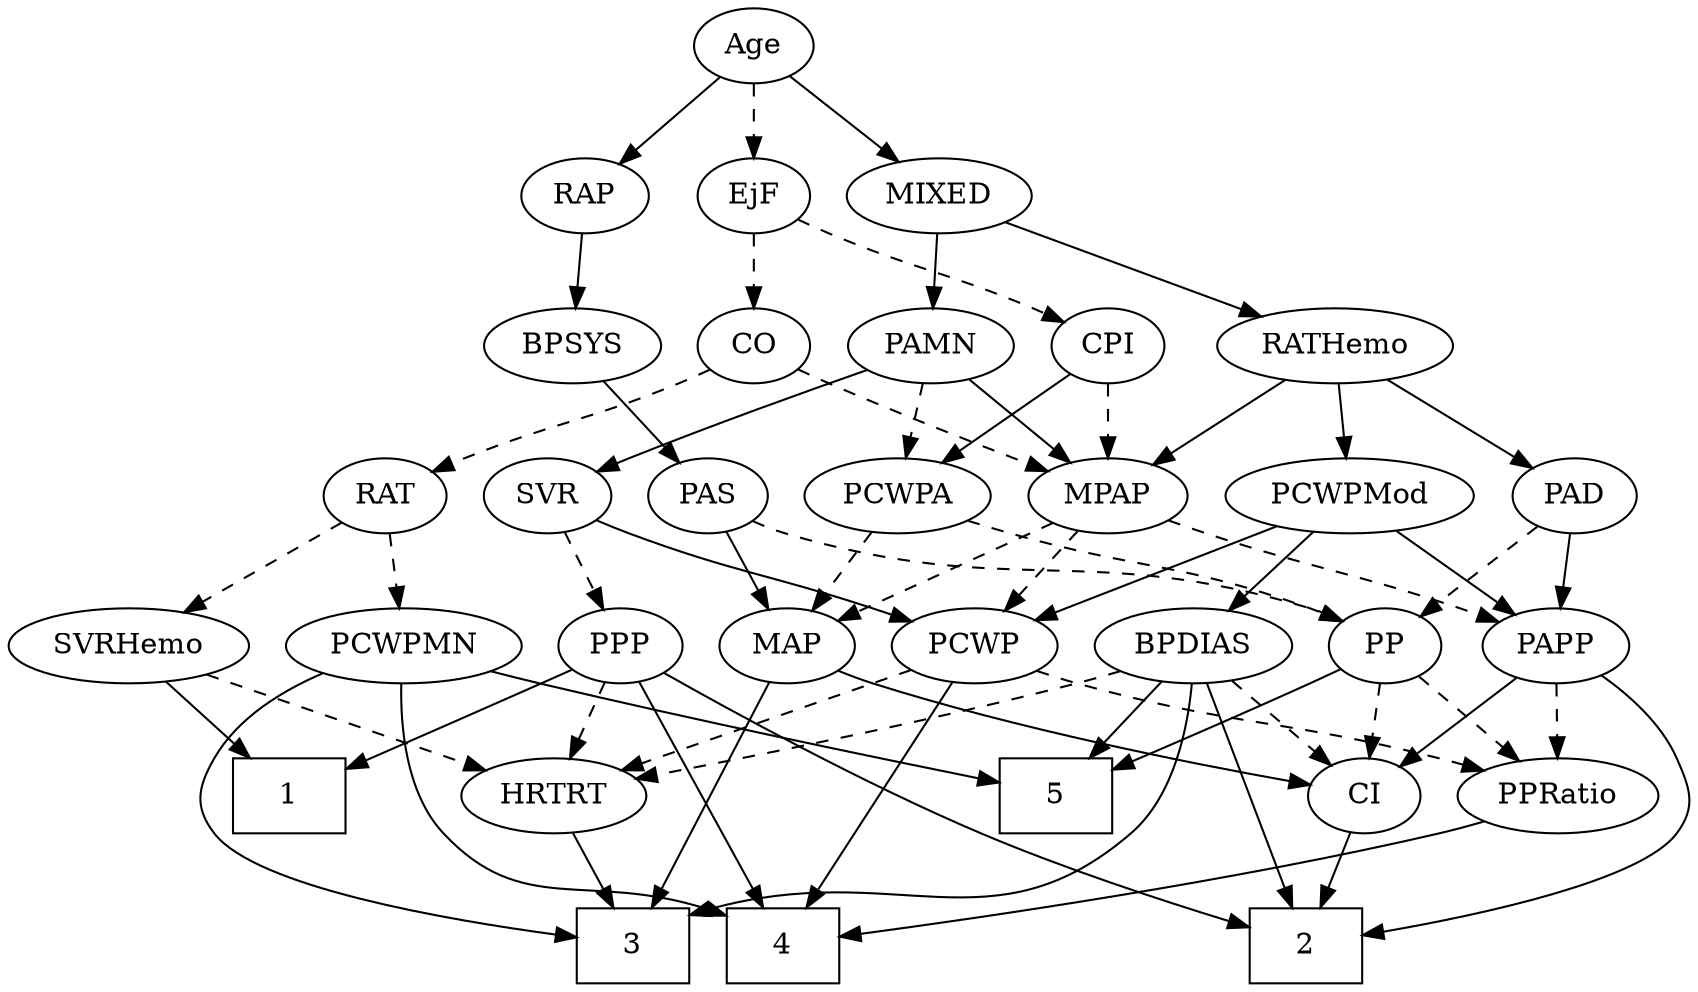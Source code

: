 strict digraph {
	graph [bb="0,0,739.6,468"];
	node [label="\N"];
	1	[height=0.5,
		pos="27,90",
		shape=box,
		width=0.75];
	2	[height=0.5,
		pos="509,18",
		shape=box,
		width=0.75];
	3	[height=0.5,
		pos="184,18",
		shape=box,
		width=0.75];
	4	[height=0.5,
		pos="351,18",
		shape=box,
		width=0.75];
	5	[height=0.5,
		pos="501,90",
		shape=box,
		width=0.75];
	Age	[height=0.5,
		pos="456,450",
		width=0.75];
	EjF	[height=0.5,
		pos="371,378",
		width=0.75];
	Age -> EjF	[pos="e,387.34,392.46 439.61,435.5 427.03,425.14 409.46,410.67 395.25,398.97",
		style=dashed];
	RAP	[height=0.5,
		pos="588,378",
		width=0.77632];
	Age -> RAP	[pos="e,567.08,390.09 476.62,438.06 498.49,426.47 533.22,408.05 558.08,394.86",
		style=solid];
	MIXED	[height=0.5,
		pos="456,378",
		width=1.1193];
	Age -> MIXED	[pos="e,456,396.1 456,431.7 456,423.98 456,414.71 456,406.11",
		style=solid];
	CO	[height=0.5,
		pos="271,306",
		width=0.75];
	EjF -> CO	[pos="e,289.06,319.64 353.12,364.49 337.72,353.7 315.26,337.98 297.72,325.7",
		style=dashed];
	CPI	[height=0.5,
		pos="550,306",
		width=0.75];
	EjF -> CPI	[pos="e,528.86,317.48 392.14,366.52 396.97,364.26 402.13,361.96 407,360 453.54,341.26 467.46,342.74 514,324 515.83,323.26 517.69,322.48 \
519.57,321.67",
		style=dashed];
	BPSYS	[height=0.5,
		pos="635,306",
		width=1.0471];
	RAP -> BPSYS	[pos="e,624.05,323.31 598.67,361.12 604.47,352.47 611.79,341.58 618.33,331.83",
		style=solid];
	PAMN	[height=0.5,
		pos="352,306",
		width=1.011];
	MIXED -> PAMN	[pos="e,372.91,321.08 434.7,362.67 419.32,352.31 398.35,338.2 381.37,326.77",
		style=solid];
	RATHemo	[height=0.5,
		pos="456,306",
		width=1.3721];
	MIXED -> RATHemo	[pos="e,456,324.1 456,359.7 456,351.98 456,342.71 456,334.11",
		style=solid];
	MPAP	[height=0.5,
		pos="455,234",
		width=0.97491];
	MAP	[height=0.5,
		pos="534,162",
		width=0.84854];
	MPAP -> MAP	[pos="e,517.81,177.35 471.75,218.15 482.9,208.28 497.71,195.15 510.09,184.19",
		style=dashed];
	PCWP	[height=0.5,
		pos="450,162",
		width=0.97491];
	MPAP -> PCWP	[pos="e,451.22,180.1 453.76,215.7 453.21,207.98 452.55,198.71 451.94,190.11",
		style=dashed];
	PAPP	[height=0.5,
		pos="687,162",
		width=0.88464];
	MPAP -> PAPP	[pos="e,662.51,173.87 481.8,222.02 487.43,219.89 493.37,217.77 499,216 563.17,195.84 582.08,200.94 646,180 648.29,179.25 650.62,178.43 \
652.97,177.57",
		style=dashed];
	PAS	[height=0.5,
		pos="637,234",
		width=0.75];
	BPSYS -> PAS	[pos="e,636.51,252.1 635.49,287.7 635.71,279.98 635.98,270.71 636.23,262.11",
		style=solid];
	PAD	[height=0.5,
		pos="711,234",
		width=0.79437];
	PP	[height=0.5,
		pos="610,162",
		width=0.75];
	PAD -> PP	[pos="e,628.07,175.52 692.48,220.16 676.86,209.34 654.31,193.71 636.74,181.53",
		style=dashed];
	PAD -> PAPP	[pos="e,692.76,179.79 705.19,216.05 702.45,208.06 699.11,198.33 696.05,189.4",
		style=solid];
	CO -> MPAP	[pos="e,428.06,245.58 292.15,294.55 296.99,292.29 302.14,289.98 307,288 352.29,269.53 365.07,268.82 411,252 413.51,251.08 416.09,250.12 \
418.69,249.14",
		style=dashed];
	RAT	[height=0.5,
		pos="179,234",
		width=0.75827];
	CO -> RAT	[pos="e,196.23,248.11 253.7,291.83 239.82,281.27 220.14,266.3 204.46,254.37",
		style=dashed];
	PAS -> MAP	[pos="e,553.3,176.12 618.59,220.49 602.77,209.74 579.74,194.09 561.7,181.83",
		style=solid];
	PAS -> PP	[pos="e,616.54,179.96 630.6,216.41 627.49,208.34 623.67,198.43 620.17,189.35",
		style=dashed];
	PAMN -> MPAP	[pos="e,434.54,248.91 372.84,290.83 388.16,280.42 409.17,266.15 426.1,254.64",
		style=solid];
	SVR	[height=0.5,
		pos="252,234",
		width=0.77632];
	PAMN -> SVR	[pos="e,270.19,247.73 331.76,290.83 316.41,280.08 295.16,265.21 278.45,253.52",
		style=solid];
	PCWPA	[height=0.5,
		pos="550,234",
		width=1.1555];
	PAMN -> PCWPA	[pos="e,518.5,245.79 380.19,294.49 386.07,292.32 392.23,290.07 398,288 435.5,274.53 478.37,259.63 509.01,249.06",
		style=dashed];
	RATHemo -> MPAP	[pos="e,455.24,252.1 455.75,287.7 455.64,279.98 455.51,270.71 455.39,262.11",
		style=solid];
	RATHemo -> PAD	[pos="e,688.79,245.82 492.72,293.86 499.76,291.83 507.09,289.79 514,288 584.13,269.8 604.26,274.91 673,252 675.12,251.29 677.28,250.51 \
679.44,249.68",
		style=solid];
	PCWPMod	[height=0.5,
		pos="350,234",
		width=1.4443];
	RATHemo -> PCWPMod	[pos="e,373.07,250.23 433.26,289.98 418.13,279.99 398.06,266.74 381.42,255.75",
		style=solid];
	CPI -> MPAP	[pos="e,474.27,249.2 532.58,292.16 518.53,281.81 498.51,267.06 482.33,255.14",
		style=dashed];
	CPI -> PCWPA	[pos="e,550,252.1 550,287.7 550,279.98 550,270.71 550,262.11",
		style=solid];
	PCWPMN	[height=0.5,
		pos="245,162",
		width=1.3902];
	RAT -> PCWPMN	[pos="e,229.64,179.29 193,218.15 201.56,209.07 212.71,197.24 222.49,186.87",
		style=dashed];
	SVRHemo	[height=0.5,
		pos="55,162",
		width=1.3902];
	RAT -> SVRHemo	[pos="e,80.788,177.56 158.8,221.6 140.1,211.04 111.91,195.13 89.624,182.55",
		style=dashed];
	PPP	[height=0.5,
		pos="150,162",
		width=0.75];
	SVR -> PPP	[pos="e,168.25,175.52 233.29,220.16 217.38,209.24 194.33,193.43 176.52,181.2",
		style=dashed];
	SVR -> PCWP	[pos="e,423.12,173.73 273.71,222.45 278.68,220.19 283.98,217.92 289,216 339.83,196.6 354.59,197.81 406,180 408.52,179.13 411.12,178.2 \
413.73,177.24",
		style=solid];
	BPDIAS	[height=0.5,
		pos="355,162",
		width=1.1735];
	PCWPMod -> BPDIAS	[pos="e,353.78,180.1 351.24,215.7 351.79,207.98 352.45,198.71 353.06,190.11",
		style=solid];
	PCWPMod -> PCWP	[pos="e,429.91,177.07 372.19,217.46 386.76,207.27 405.94,193.84 421.61,182.87",
		style=solid];
	PCWPMod -> PAPP	[pos="e,663.06,174.06 388.22,221.59 395.73,219.57 403.58,217.6 411,216 514.3,193.78 544.24,208.44 646,180 648.47,179.31 650.99,178.51 \
653.5,177.65",
		style=solid];
	PCWPA -> MAP	[pos="e,537.95,180.28 546.13,216.05 544.35,208.26 542.19,198.82 540.19,190.08",
		style=dashed];
	PCWPA -> PP	[pos="e,596.98,178.19 563.92,216.76 571.78,207.59 581.75,195.96 590.39,185.88",
		style=dashed];
	PCWPMN -> 3	[pos="e,156.63,28.33 207.92,149.77 167.42,137.13 107.4,117.18 101,108 91.846,94.877 93.312,86.032 101,72 110.91,53.909 129.92,41.098 147.24,\
32.608",
		style=solid];
	PCWPMN -> 4	[pos="e,345.15,36.268 267.47,145.78 280.53,136.11 296.6,122.67 308,108 322.73,89.05 334.2,64.241 341.57,45.631",
		style=solid];
	PCWPMN -> 5	[pos="e,473.87,98.136 282.74,150.02 289.8,147.99 297.12,145.92 304,144 359.71,128.48 424.5,111.2 464.12,100.71",
		style=solid];
	SVRHemo -> 1	[pos="e,33.91,108.28 48.222,144.05 45.07,136.18 41.247,126.62 37.718,117.79",
		style=solid];
	HRTRT	[height=0.5,
		pos="150,90",
		width=1.1013];
	SVRHemo -> HRTRT	[pos="e,129.95,105.77 76.084,145.46 89.518,135.57 107.09,122.62 121.72,111.83",
		style=dashed];
	BPDIAS -> 2	[pos="e,493.57,36.035 375.18,146.1 388.77,135.82 406.9,121.6 422,108 445.04,87.253 469.59,61.801 486.71,43.437",
		style=solid];
	BPDIAS -> 3	[pos="e,191.56,36.111 325.03,149.14 296.21,137.35 255.12,119.41 242,108 222,90.604 206.18,64.69 196.14,45.305",
		style=solid];
	BPDIAS -> 5	[pos="e,473.53,104.17 382.12,148 405.33,136.87 438.94,120.75 464.51,108.5",
		style=solid];
	CI	[height=0.5,
		pos="573,90",
		width=0.75];
	BPDIAS -> CI	[pos="e,551.94,101.69 387.02,150.04 393.29,147.97 399.84,145.87 406,144 463.77,126.45 480.38,128.97 537,108 538.85,107.32 540.73,106.57 \
542.62,105.79",
		style=dashed];
	BPDIAS -> HRTRT	[pos="e,180.8,101.52 322.97,150.06 287.31,137.88 229.58,118.17 190.73,104.91",
		style=dashed];
	MAP -> 3	[pos="e,211.02,29.7 509.92,150.68 504.68,148.46 499.16,146.14 494,144 395.42,103.18 278.54,56.517 220.49,33.459",
		style=solid];
	MAP -> CI	[pos="e,564,107.15 543.05,144.76 547.82,136.19 553.78,125.49 559.13,115.9",
		style=solid];
	PP -> 5	[pos="e,527.53,108.03 591.01,148.81 575.92,139.11 554.38,125.28 536.16,113.58",
		style=solid];
	PPRatio	[height=0.5,
		pos="658,90",
		width=1.1013];
	PP -> PPRatio	[pos="e,646.82,107.31 620.89,145.12 626.82,136.47 634.29,125.58 640.97,115.83",
		style=dashed];
	PP -> CI	[pos="e,581.54,107.15 601.42,144.76 596.94,136.28 591.35,125.71 586.32,116.2",
		style=dashed];
	PPP -> 1	[pos="e,54.38,106.58 129.96,149.6 111.98,139.36 85.129,124.08 63.359,111.69",
		style=solid];
	PPP -> 2	[pos="e,481.94,28.724 171.21,150.68 176.04,148.41 181.17,146.07 186,144 288.6,99.991 412.27,54.068 472.49,32.156",
		style=solid];
	PPP -> 4	[pos="e,326.74,36.137 167.84,148.4 201.63,124.52 275.45,72.374 318.34,42.073",
		style=solid];
	PPP -> HRTRT	[pos="e,150,108.1 150,143.7 150,135.98 150,126.71 150,118.11",
		style=dashed];
	PPRatio -> 4	[pos="e,378.02,23.346 628.14,77.941 621.86,75.815 615.25,73.718 609,72 531.41,50.669 438.57,33.62 388.12,25.045",
		style=solid];
	PCWP -> 4	[pos="e,363.15,36.425 438.64,144.71 421.61,120.28 389.3,73.934 369.02,44.853",
		style=solid];
	PCWP -> PPRatio	[pos="e,627.73,101.66 476.89,150.29 482.52,148.14 488.43,145.94 494,144 544.56,126.34 558.14,124.78 609,108 611.94,107.03 614.98,106.01 \
618.03,104.98",
		style=dashed];
	PCWP -> HRTRT	[pos="e,185.93,97.681 423.72,150.04 417.94,147.85 411.81,145.71 406,144 367.23,132.58 258.52,111.4 195.93,99.567",
		style=dashed];
	CI -> 2	[pos="e,524.58,36.04 559.43,74.155 551.3,65.264 540.76,53.742 531.43,43.529",
		style=solid];
	PAPP -> 2	[pos="e,536.04,22.2 697.8,144.85 709.19,125.6 723.39,93.357 707,72 687.54,46.647 597.91,30.779 546.16,23.568",
		style=solid];
	PAPP -> PPRatio	[pos="e,665.02,107.96 680.13,144.41 676.78,136.34 672.68,126.43 668.92,117.35",
		style=dashed];
	PAPP -> CI	[pos="e,592.26,102.83 666.09,148.16 647.81,136.93 621.11,120.54 600.99,108.18",
		style=solid];
	HRTRT -> 3	[pos="e,175.61,36.275 158.23,72.055 162.1,64.091 166.8,54.411 171.12,45.51",
		style=solid];
}
